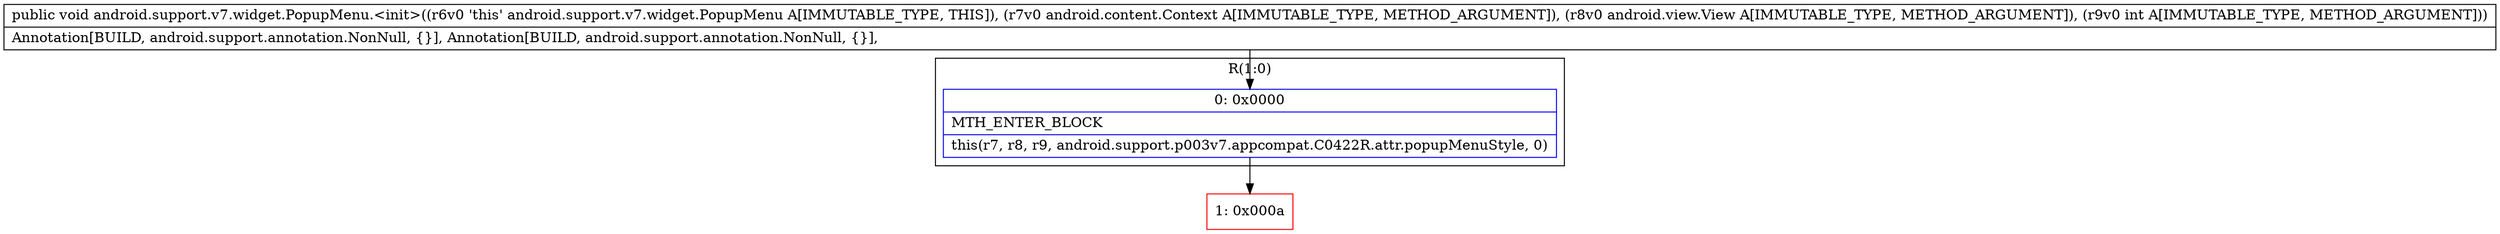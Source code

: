 digraph "CFG forandroid.support.v7.widget.PopupMenu.\<init\>(Landroid\/content\/Context;Landroid\/view\/View;I)V" {
subgraph cluster_Region_232886624 {
label = "R(1:0)";
node [shape=record,color=blue];
Node_0 [shape=record,label="{0\:\ 0x0000|MTH_ENTER_BLOCK\l|this(r7, r8, r9, android.support.p003v7.appcompat.C0422R.attr.popupMenuStyle, 0)\l}"];
}
Node_1 [shape=record,color=red,label="{1\:\ 0x000a}"];
MethodNode[shape=record,label="{public void android.support.v7.widget.PopupMenu.\<init\>((r6v0 'this' android.support.v7.widget.PopupMenu A[IMMUTABLE_TYPE, THIS]), (r7v0 android.content.Context A[IMMUTABLE_TYPE, METHOD_ARGUMENT]), (r8v0 android.view.View A[IMMUTABLE_TYPE, METHOD_ARGUMENT]), (r9v0 int A[IMMUTABLE_TYPE, METHOD_ARGUMENT]))  | Annotation[BUILD, android.support.annotation.NonNull, \{\}], Annotation[BUILD, android.support.annotation.NonNull, \{\}], \l}"];
MethodNode -> Node_0;
Node_0 -> Node_1;
}

